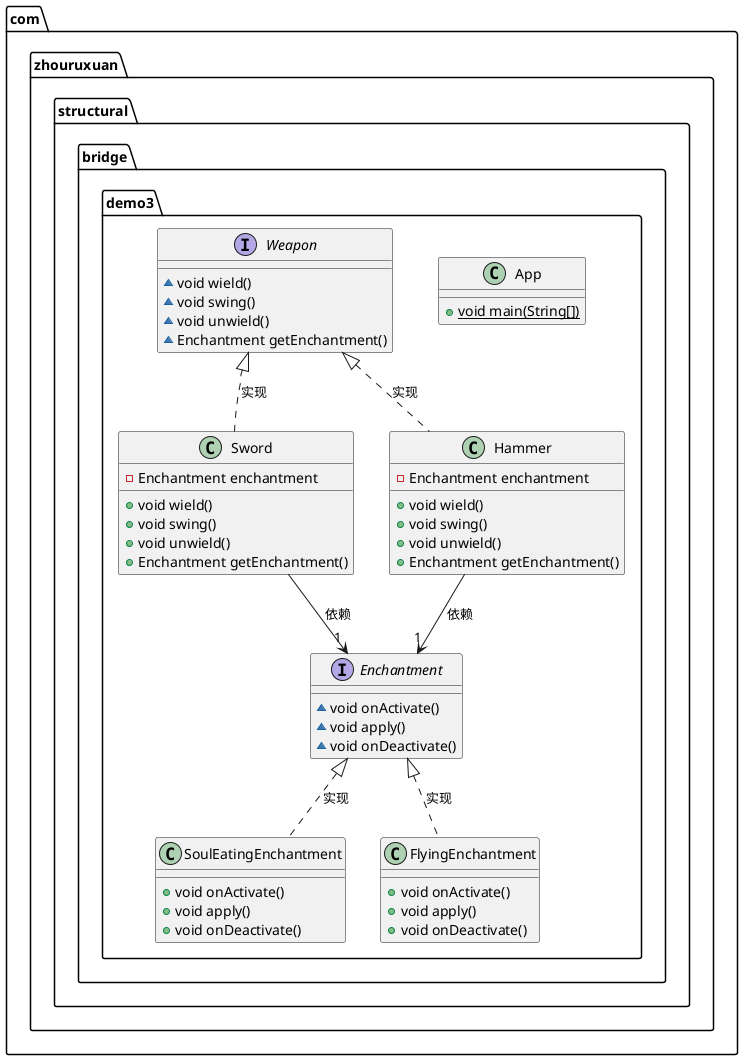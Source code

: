 @startuml
class com.zhouruxuan.structural.bridge.demo3.SoulEatingEnchantment {
+ void onActivate()
+ void apply()
+ void onDeactivate()
}
class com.zhouruxuan.structural.bridge.demo3.Sword {
- Enchantment enchantment
+ void wield()
+ void swing()
+ void unwield()
+ Enchantment getEnchantment()
}
class com.zhouruxuan.structural.bridge.demo3.Hammer {
- Enchantment enchantment
+ void wield()
+ void swing()
+ void unwield()
+ Enchantment getEnchantment()
}
interface com.zhouruxuan.structural.bridge.demo3.Enchantment {
~ void onActivate()
~ void apply()
~ void onDeactivate()
}
class com.zhouruxuan.structural.bridge.demo3.FlyingEnchantment {
+ void onActivate()
+ void apply()
+ void onDeactivate()
}
class com.zhouruxuan.structural.bridge.demo3.App {
+ {static} void main(String[])
}
interface com.zhouruxuan.structural.bridge.demo3.Weapon {
~ void wield()
~ void swing()
~ void unwield()
~ Enchantment getEnchantment()
}


com.zhouruxuan.structural.bridge.demo3.Enchantment <|.. com.zhouruxuan.structural.bridge.demo3.SoulEatingEnchantment : 实现
com.zhouruxuan.structural.bridge.demo3.Weapon <|.. com.zhouruxuan.structural.bridge.demo3.Sword : 实现
com.zhouruxuan.structural.bridge.demo3.Weapon <|.. com.zhouruxuan.structural.bridge.demo3.Hammer : 实现
com.zhouruxuan.structural.bridge.demo3.Enchantment <|.. com.zhouruxuan.structural.bridge.demo3.FlyingEnchantment : 实现
com.zhouruxuan.structural.bridge.demo3.Sword --> "1" com.zhouruxuan.structural.bridge.demo3.Enchantment : 依赖
com.zhouruxuan.structural.bridge.demo3.Hammer --> "1" com.zhouruxuan.structural.bridge.demo3.Enchantment : 依赖

@enduml